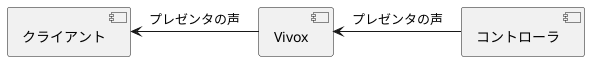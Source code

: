 @startuml 3_deliverVoice

component コントローラ as controller
component Vivox as vivox
component クライアント as client

vivox -l-> client : プレゼンタの声
vivox <-r- controller : プレゼンタの声

@enduml
